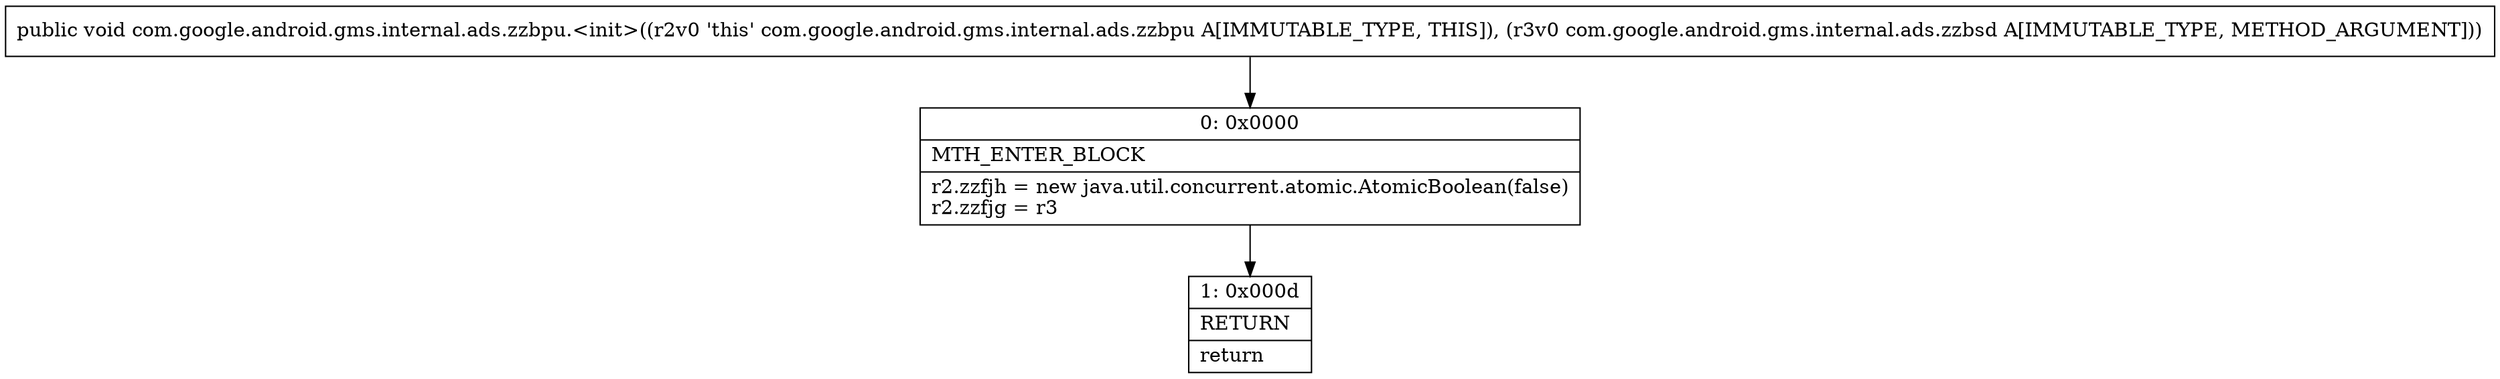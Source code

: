 digraph "CFG forcom.google.android.gms.internal.ads.zzbpu.\<init\>(Lcom\/google\/android\/gms\/internal\/ads\/zzbsd;)V" {
Node_0 [shape=record,label="{0\:\ 0x0000|MTH_ENTER_BLOCK\l|r2.zzfjh = new java.util.concurrent.atomic.AtomicBoolean(false)\lr2.zzfjg = r3\l}"];
Node_1 [shape=record,label="{1\:\ 0x000d|RETURN\l|return\l}"];
MethodNode[shape=record,label="{public void com.google.android.gms.internal.ads.zzbpu.\<init\>((r2v0 'this' com.google.android.gms.internal.ads.zzbpu A[IMMUTABLE_TYPE, THIS]), (r3v0 com.google.android.gms.internal.ads.zzbsd A[IMMUTABLE_TYPE, METHOD_ARGUMENT])) }"];
MethodNode -> Node_0;
Node_0 -> Node_1;
}

